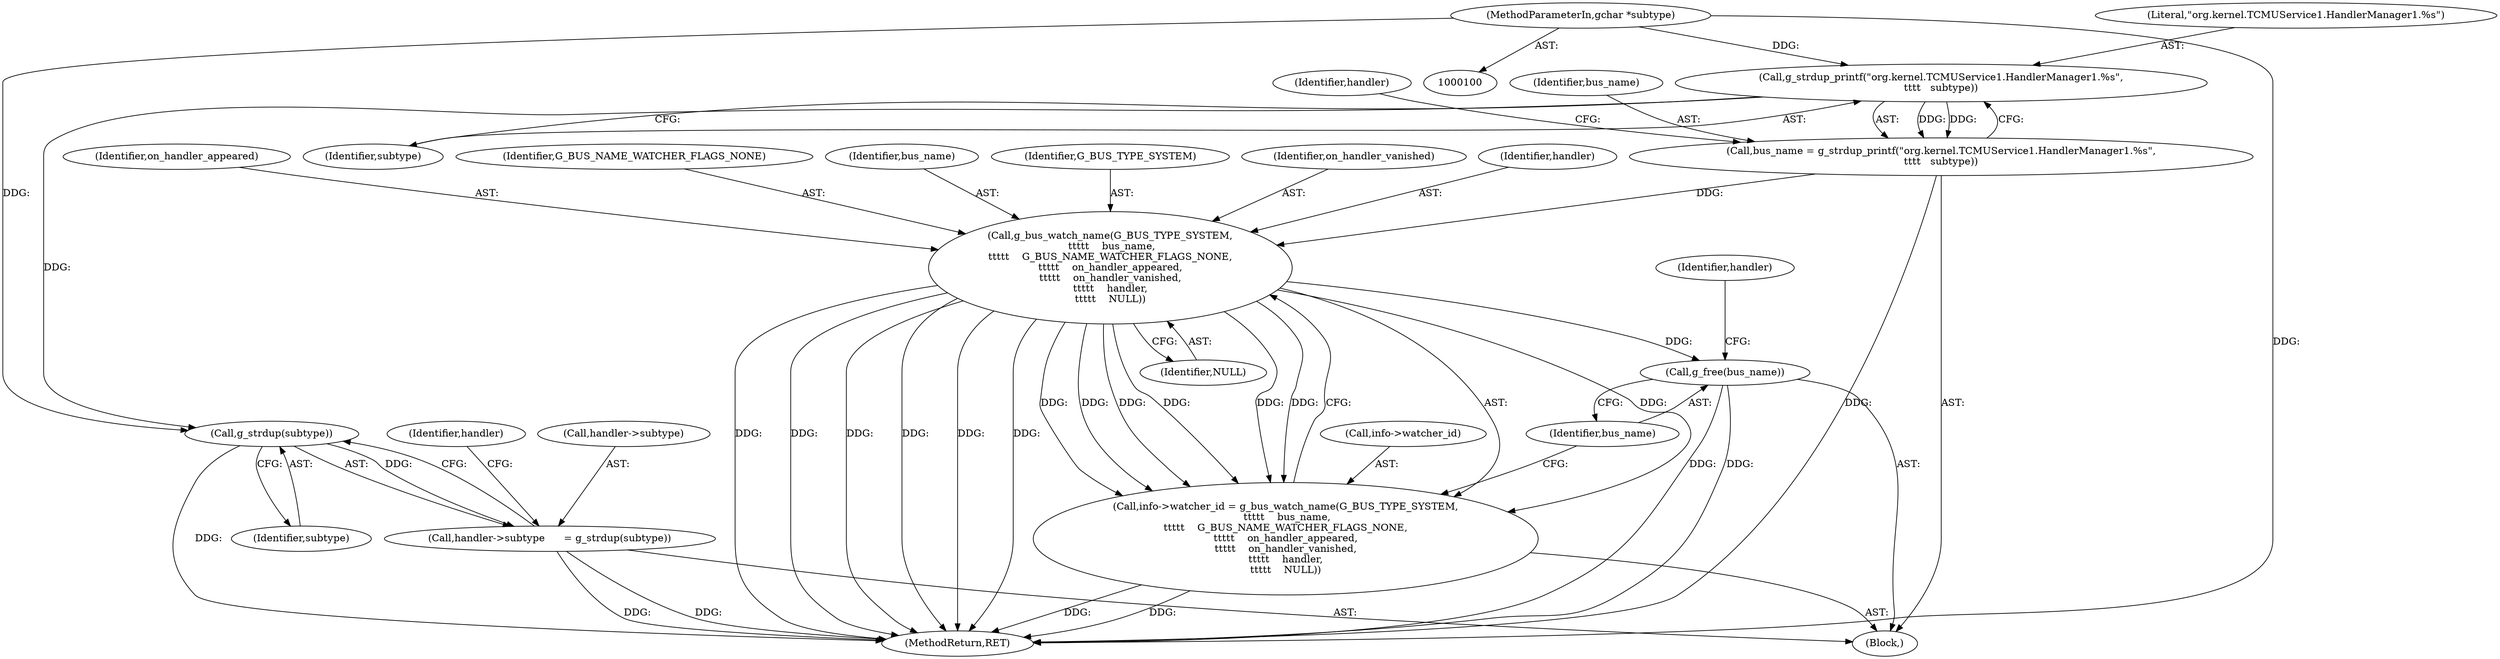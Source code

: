 digraph "0_tcmu-runner_bb80e9c7a798f035768260ebdadffb6eb0786178_1@API" {
"1000112" [label="(Call,g_strdup_printf(\"org.kernel.TCMUService1.HandlerManager1.%s\",\n\t\t\t\t   subtype))"];
"1000103" [label="(MethodParameterIn,gchar *subtype)"];
"1000110" [label="(Call,bus_name = g_strdup_printf(\"org.kernel.TCMUService1.HandlerManager1.%s\",\n\t\t\t\t   subtype))"];
"1000161" [label="(Call,g_bus_watch_name(G_BUS_TYPE_SYSTEM,\n \t\t\t\t\t    bus_name,\n\t\t\t\t\t    G_BUS_NAME_WATCHER_FLAGS_NONE,\n\t\t\t\t\t    on_handler_appeared,\n\t\t\t\t\t    on_handler_vanished,\n\t\t\t\t\t    handler,\n\t\t\t\t\t    NULL))"];
"1000157" [label="(Call,info->watcher_id = g_bus_watch_name(G_BUS_TYPE_SYSTEM,\n \t\t\t\t\t    bus_name,\n\t\t\t\t\t    G_BUS_NAME_WATCHER_FLAGS_NONE,\n\t\t\t\t\t    on_handler_appeared,\n\t\t\t\t\t    on_handler_vanished,\n\t\t\t\t\t    handler,\n\t\t\t\t\t    NULL))"];
"1000169" [label="(Call,g_free(bus_name))"];
"1000119" [label="(Call,g_strdup(subtype))"];
"1000115" [label="(Call,handler->subtype      = g_strdup(subtype))"];
"1000157" [label="(Call,info->watcher_id = g_bus_watch_name(G_BUS_TYPE_SYSTEM,\n \t\t\t\t\t    bus_name,\n\t\t\t\t\t    G_BUS_NAME_WATCHER_FLAGS_NONE,\n\t\t\t\t\t    on_handler_appeared,\n\t\t\t\t\t    on_handler_vanished,\n\t\t\t\t\t    handler,\n\t\t\t\t\t    NULL))"];
"1000114" [label="(Identifier,subtype)"];
"1000169" [label="(Call,g_free(bus_name))"];
"1000166" [label="(Identifier,on_handler_vanished)"];
"1000167" [label="(Identifier,handler)"];
"1000123" [label="(Identifier,handler)"];
"1000113" [label="(Literal,\"org.kernel.TCMUService1.HandlerManager1.%s\")"];
"1000117" [label="(Identifier,handler)"];
"1000165" [label="(Identifier,on_handler_appeared)"];
"1000116" [label="(Call,handler->subtype)"];
"1000178" [label="(MethodReturn,RET)"];
"1000161" [label="(Call,g_bus_watch_name(G_BUS_TYPE_SYSTEM,\n \t\t\t\t\t    bus_name,\n\t\t\t\t\t    G_BUS_NAME_WATCHER_FLAGS_NONE,\n\t\t\t\t\t    on_handler_appeared,\n\t\t\t\t\t    on_handler_vanished,\n\t\t\t\t\t    handler,\n\t\t\t\t\t    NULL))"];
"1000120" [label="(Identifier,subtype)"];
"1000111" [label="(Identifier,bus_name)"];
"1000115" [label="(Call,handler->subtype      = g_strdup(subtype))"];
"1000164" [label="(Identifier,G_BUS_NAME_WATCHER_FLAGS_NONE)"];
"1000163" [label="(Identifier,bus_name)"];
"1000103" [label="(MethodParameterIn,gchar *subtype)"];
"1000112" [label="(Call,g_strdup_printf(\"org.kernel.TCMUService1.HandlerManager1.%s\",\n\t\t\t\t   subtype))"];
"1000110" [label="(Call,bus_name = g_strdup_printf(\"org.kernel.TCMUService1.HandlerManager1.%s\",\n\t\t\t\t   subtype))"];
"1000170" [label="(Identifier,bus_name)"];
"1000173" [label="(Identifier,handler)"];
"1000158" [label="(Call,info->watcher_id)"];
"1000119" [label="(Call,g_strdup(subtype))"];
"1000168" [label="(Identifier,NULL)"];
"1000162" [label="(Identifier,G_BUS_TYPE_SYSTEM)"];
"1000106" [label="(Block,)"];
"1000112" -> "1000110"  [label="AST: "];
"1000112" -> "1000114"  [label="CFG: "];
"1000113" -> "1000112"  [label="AST: "];
"1000114" -> "1000112"  [label="AST: "];
"1000110" -> "1000112"  [label="CFG: "];
"1000112" -> "1000110"  [label="DDG: "];
"1000112" -> "1000110"  [label="DDG: "];
"1000103" -> "1000112"  [label="DDG: "];
"1000112" -> "1000119"  [label="DDG: "];
"1000103" -> "1000100"  [label="AST: "];
"1000103" -> "1000178"  [label="DDG: "];
"1000103" -> "1000119"  [label="DDG: "];
"1000110" -> "1000106"  [label="AST: "];
"1000111" -> "1000110"  [label="AST: "];
"1000117" -> "1000110"  [label="CFG: "];
"1000110" -> "1000178"  [label="DDG: "];
"1000110" -> "1000161"  [label="DDG: "];
"1000161" -> "1000157"  [label="AST: "];
"1000161" -> "1000168"  [label="CFG: "];
"1000162" -> "1000161"  [label="AST: "];
"1000163" -> "1000161"  [label="AST: "];
"1000164" -> "1000161"  [label="AST: "];
"1000165" -> "1000161"  [label="AST: "];
"1000166" -> "1000161"  [label="AST: "];
"1000167" -> "1000161"  [label="AST: "];
"1000168" -> "1000161"  [label="AST: "];
"1000157" -> "1000161"  [label="CFG: "];
"1000161" -> "1000178"  [label="DDG: "];
"1000161" -> "1000178"  [label="DDG: "];
"1000161" -> "1000178"  [label="DDG: "];
"1000161" -> "1000178"  [label="DDG: "];
"1000161" -> "1000178"  [label="DDG: "];
"1000161" -> "1000178"  [label="DDG: "];
"1000161" -> "1000157"  [label="DDG: "];
"1000161" -> "1000157"  [label="DDG: "];
"1000161" -> "1000157"  [label="DDG: "];
"1000161" -> "1000157"  [label="DDG: "];
"1000161" -> "1000157"  [label="DDG: "];
"1000161" -> "1000157"  [label="DDG: "];
"1000161" -> "1000157"  [label="DDG: "];
"1000161" -> "1000169"  [label="DDG: "];
"1000157" -> "1000106"  [label="AST: "];
"1000158" -> "1000157"  [label="AST: "];
"1000170" -> "1000157"  [label="CFG: "];
"1000157" -> "1000178"  [label="DDG: "];
"1000157" -> "1000178"  [label="DDG: "];
"1000169" -> "1000106"  [label="AST: "];
"1000169" -> "1000170"  [label="CFG: "];
"1000170" -> "1000169"  [label="AST: "];
"1000173" -> "1000169"  [label="CFG: "];
"1000169" -> "1000178"  [label="DDG: "];
"1000169" -> "1000178"  [label="DDG: "];
"1000119" -> "1000115"  [label="AST: "];
"1000119" -> "1000120"  [label="CFG: "];
"1000120" -> "1000119"  [label="AST: "];
"1000115" -> "1000119"  [label="CFG: "];
"1000119" -> "1000178"  [label="DDG: "];
"1000119" -> "1000115"  [label="DDG: "];
"1000115" -> "1000106"  [label="AST: "];
"1000116" -> "1000115"  [label="AST: "];
"1000123" -> "1000115"  [label="CFG: "];
"1000115" -> "1000178"  [label="DDG: "];
"1000115" -> "1000178"  [label="DDG: "];
}
